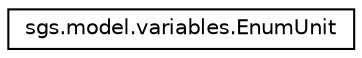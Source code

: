 digraph "Graphical Class Hierarchy"
{
  edge [fontname="Helvetica",fontsize="10",labelfontname="Helvetica",labelfontsize="10"];
  node [fontname="Helvetica",fontsize="10",shape=record];
  rankdir="LR";
  Node1 [label="sgs.model.variables.EnumUnit",height=0.2,width=0.4,color="black", fillcolor="white", style="filled",URL="$enumsgs_1_1model_1_1variables_1_1_enum_unit.html"];
}
